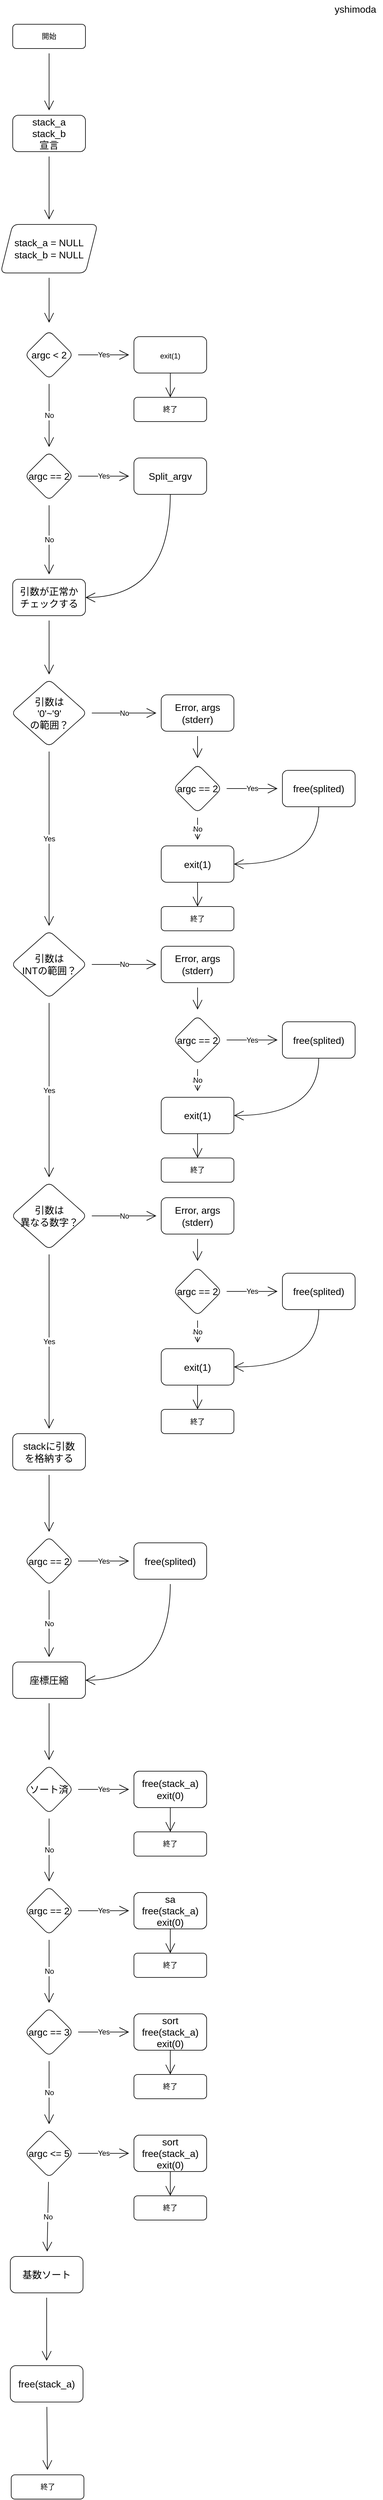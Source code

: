 <mxfile version="20.5.1" type="github">
  <diagram id="C5RBs43oDa-KdzZeNtuy" name="Page-1">
    <mxGraphModel dx="1886" dy="939" grid="1" gridSize="10" guides="1" tooltips="1" connect="1" arrows="1" fold="1" page="1" pageScale="1" pageWidth="827" pageHeight="1169" math="0" shadow="0">
      <root>
        <mxCell id="WIyWlLk6GJQsqaUBKTNV-0" />
        <mxCell id="WIyWlLk6GJQsqaUBKTNV-1" parent="WIyWlLk6GJQsqaUBKTNV-0" />
        <mxCell id="Y_ejUnifsEcxqDauokeJ-6" value="" style="edgeStyle=none;curved=1;rounded=0;orthogonalLoop=1;jettySize=auto;html=1;fontSize=12;endArrow=open;startSize=14;endSize=14;sourcePerimeterSpacing=8;targetPerimeterSpacing=8;" parent="WIyWlLk6GJQsqaUBKTNV-1" source="WIyWlLk6GJQsqaUBKTNV-3" target="Y_ejUnifsEcxqDauokeJ-5" edge="1">
          <mxGeometry relative="1" as="geometry" />
        </mxCell>
        <mxCell id="WIyWlLk6GJQsqaUBKTNV-3" value="開始" style="rounded=1;whiteSpace=wrap;html=1;fontSize=12;glass=0;strokeWidth=1;shadow=0;" parent="WIyWlLk6GJQsqaUBKTNV-1" vertex="1">
          <mxGeometry x="160" y="80" width="120" height="40" as="geometry" />
        </mxCell>
        <mxCell id="Y_ejUnifsEcxqDauokeJ-71" value="" style="edgeStyle=none;curved=1;rounded=0;orthogonalLoop=1;jettySize=auto;html=1;fontSize=12;endArrow=open;startSize=14;endSize=14;sourcePerimeterSpacing=8;targetPerimeterSpacing=8;" parent="WIyWlLk6GJQsqaUBKTNV-1" source="Y_ejUnifsEcxqDauokeJ-5" target="Y_ejUnifsEcxqDauokeJ-70" edge="1">
          <mxGeometry relative="1" as="geometry" />
        </mxCell>
        <mxCell id="Y_ejUnifsEcxqDauokeJ-5" value="stack_a&lt;br&gt;stack_b&lt;br&gt;宣言" style="rounded=1;whiteSpace=wrap;html=1;glass=0;strokeWidth=1;shadow=0;fontSize=16;" parent="WIyWlLk6GJQsqaUBKTNV-1" vertex="1">
          <mxGeometry x="160" y="230" width="120" height="60" as="geometry" />
        </mxCell>
        <mxCell id="Y_ejUnifsEcxqDauokeJ-12" value="Yes" style="edgeStyle=none;curved=1;rounded=0;orthogonalLoop=1;jettySize=auto;html=1;fontSize=12;endArrow=open;startSize=14;endSize=14;sourcePerimeterSpacing=8;targetPerimeterSpacing=8;" parent="WIyWlLk6GJQsqaUBKTNV-1" source="Y_ejUnifsEcxqDauokeJ-9" target="Y_ejUnifsEcxqDauokeJ-11" edge="1">
          <mxGeometry relative="1" as="geometry" />
        </mxCell>
        <mxCell id="Y_ejUnifsEcxqDauokeJ-18" value="No" style="edgeStyle=none;curved=1;rounded=0;orthogonalLoop=1;jettySize=auto;html=1;fontSize=12;endArrow=open;startSize=14;endSize=14;sourcePerimeterSpacing=8;targetPerimeterSpacing=8;" parent="WIyWlLk6GJQsqaUBKTNV-1" source="Y_ejUnifsEcxqDauokeJ-9" target="Y_ejUnifsEcxqDauokeJ-17" edge="1">
          <mxGeometry relative="1" as="geometry" />
        </mxCell>
        <mxCell id="Y_ejUnifsEcxqDauokeJ-9" value="argc &amp;lt; 2" style="rhombus;whiteSpace=wrap;html=1;fontSize=16;rounded=1;glass=0;strokeWidth=1;shadow=0;" parent="WIyWlLk6GJQsqaUBKTNV-1" vertex="1">
          <mxGeometry x="180" y="585" width="80" height="80" as="geometry" />
        </mxCell>
        <mxCell id="Y_ejUnifsEcxqDauokeJ-26" style="edgeStyle=none;curved=1;rounded=0;orthogonalLoop=1;jettySize=auto;html=1;exitX=0.5;exitY=1;exitDx=0;exitDy=0;entryX=0.5;entryY=0;entryDx=0;entryDy=0;fontSize=12;endArrow=open;startSize=14;endSize=14;sourcePerimeterSpacing=8;targetPerimeterSpacing=8;" parent="WIyWlLk6GJQsqaUBKTNV-1" source="Y_ejUnifsEcxqDauokeJ-11" target="Y_ejUnifsEcxqDauokeJ-25" edge="1">
          <mxGeometry relative="1" as="geometry" />
        </mxCell>
        <mxCell id="Y_ejUnifsEcxqDauokeJ-11" value="&lt;span style=&quot;font-size: 12px;&quot;&gt;exit(1)&lt;/span&gt;" style="whiteSpace=wrap;html=1;fontSize=16;rounded=1;glass=0;strokeWidth=1;shadow=0;" parent="WIyWlLk6GJQsqaUBKTNV-1" vertex="1">
          <mxGeometry x="360" y="595" width="120" height="60" as="geometry" />
        </mxCell>
        <mxCell id="Y_ejUnifsEcxqDauokeJ-75" value="Yes&lt;br&gt;" style="edgeStyle=none;curved=1;rounded=0;orthogonalLoop=1;jettySize=auto;html=1;fontSize=12;endArrow=open;startSize=14;endSize=14;sourcePerimeterSpacing=8;targetPerimeterSpacing=8;" parent="WIyWlLk6GJQsqaUBKTNV-1" source="Y_ejUnifsEcxqDauokeJ-17" target="Y_ejUnifsEcxqDauokeJ-74" edge="1">
          <mxGeometry relative="1" as="geometry" />
        </mxCell>
        <mxCell id="Y_ejUnifsEcxqDauokeJ-77" value="No" style="edgeStyle=none;curved=1;rounded=0;orthogonalLoop=1;jettySize=auto;html=1;fontSize=12;endArrow=open;startSize=14;endSize=14;sourcePerimeterSpacing=8;targetPerimeterSpacing=8;" parent="WIyWlLk6GJQsqaUBKTNV-1" source="Y_ejUnifsEcxqDauokeJ-17" target="Y_ejUnifsEcxqDauokeJ-76" edge="1">
          <mxGeometry relative="1" as="geometry" />
        </mxCell>
        <mxCell id="Y_ejUnifsEcxqDauokeJ-17" value="argc == 2" style="rhombus;whiteSpace=wrap;html=1;fontSize=16;rounded=1;glass=0;strokeWidth=1;shadow=0;" parent="WIyWlLk6GJQsqaUBKTNV-1" vertex="1">
          <mxGeometry x="180" y="785" width="80" height="80" as="geometry" />
        </mxCell>
        <mxCell id="Y_ejUnifsEcxqDauokeJ-22" value="" style="edgeStyle=none;curved=1;rounded=0;orthogonalLoop=1;jettySize=auto;html=1;fontSize=12;endArrow=open;startSize=14;endSize=14;sourcePerimeterSpacing=8;targetPerimeterSpacing=8;" parent="WIyWlLk6GJQsqaUBKTNV-1" edge="1">
          <mxGeometry relative="1" as="geometry">
            <mxPoint x="488" y="620" as="sourcePoint" />
          </mxGeometry>
        </mxCell>
        <mxCell id="Y_ejUnifsEcxqDauokeJ-24" value="" style="edgeStyle=none;curved=1;rounded=0;orthogonalLoop=1;jettySize=auto;html=1;fontSize=12;endArrow=open;startSize=14;endSize=14;sourcePerimeterSpacing=8;targetPerimeterSpacing=8;" parent="WIyWlLk6GJQsqaUBKTNV-1" edge="1">
          <mxGeometry relative="1" as="geometry">
            <mxPoint x="728" y="620" as="sourcePoint" />
          </mxGeometry>
        </mxCell>
        <mxCell id="Y_ejUnifsEcxqDauokeJ-25" value="終了" style="rounded=1;whiteSpace=wrap;html=1;fontSize=12;glass=0;strokeWidth=1;shadow=0;" parent="WIyWlLk6GJQsqaUBKTNV-1" vertex="1">
          <mxGeometry x="360" y="695" width="120" height="40" as="geometry" />
        </mxCell>
        <mxCell id="Y_ejUnifsEcxqDauokeJ-73" value="" style="edgeStyle=none;curved=1;rounded=0;orthogonalLoop=1;jettySize=auto;html=1;fontSize=12;endArrow=open;startSize=14;endSize=14;sourcePerimeterSpacing=8;targetPerimeterSpacing=8;" parent="WIyWlLk6GJQsqaUBKTNV-1" source="Y_ejUnifsEcxqDauokeJ-70" edge="1">
          <mxGeometry relative="1" as="geometry">
            <mxPoint x="220" y="572" as="targetPoint" />
          </mxGeometry>
        </mxCell>
        <mxCell id="Y_ejUnifsEcxqDauokeJ-70" value="stack_a = NULL&lt;br&gt;stack_b = NULL" style="shape=parallelogram;perimeter=parallelogramPerimeter;whiteSpace=wrap;html=1;fixedSize=1;fontSize=16;rounded=1;glass=0;strokeWidth=1;shadow=0;" parent="WIyWlLk6GJQsqaUBKTNV-1" vertex="1">
          <mxGeometry x="140" y="410" width="160" height="80" as="geometry" />
        </mxCell>
        <mxCell id="Y_ejUnifsEcxqDauokeJ-78" style="edgeStyle=none;curved=1;rounded=0;orthogonalLoop=1;jettySize=auto;html=1;exitX=0.5;exitY=1;exitDx=0;exitDy=0;entryX=1;entryY=0.5;entryDx=0;entryDy=0;fontSize=12;endArrow=open;startSize=14;endSize=14;sourcePerimeterSpacing=8;targetPerimeterSpacing=8;" parent="WIyWlLk6GJQsqaUBKTNV-1" source="Y_ejUnifsEcxqDauokeJ-74" target="Y_ejUnifsEcxqDauokeJ-76" edge="1">
          <mxGeometry relative="1" as="geometry">
            <Array as="points">
              <mxPoint x="420" y="1025" />
            </Array>
          </mxGeometry>
        </mxCell>
        <mxCell id="Y_ejUnifsEcxqDauokeJ-74" value="Split_argv" style="whiteSpace=wrap;html=1;fontSize=16;rounded=1;glass=0;strokeWidth=1;shadow=0;" parent="WIyWlLk6GJQsqaUBKTNV-1" vertex="1">
          <mxGeometry x="360" y="795" width="120" height="60" as="geometry" />
        </mxCell>
        <mxCell id="Y_ejUnifsEcxqDauokeJ-80" value="" style="edgeStyle=none;curved=1;rounded=0;orthogonalLoop=1;jettySize=auto;html=1;fontSize=12;endArrow=open;startSize=14;endSize=14;sourcePerimeterSpacing=8;targetPerimeterSpacing=8;" parent="WIyWlLk6GJQsqaUBKTNV-1" source="Y_ejUnifsEcxqDauokeJ-76" target="Y_ejUnifsEcxqDauokeJ-79" edge="1">
          <mxGeometry relative="1" as="geometry" />
        </mxCell>
        <mxCell id="Y_ejUnifsEcxqDauokeJ-76" value="引数が正常か&lt;br&gt;チェックする" style="whiteSpace=wrap;html=1;fontSize=16;rounded=1;glass=0;strokeWidth=1;shadow=0;" parent="WIyWlLk6GJQsqaUBKTNV-1" vertex="1">
          <mxGeometry x="160" y="995" width="120" height="60" as="geometry" />
        </mxCell>
        <mxCell id="Y_ejUnifsEcxqDauokeJ-90" value="No&lt;br&gt;" style="edgeStyle=none;curved=1;rounded=0;orthogonalLoop=1;jettySize=auto;html=1;fontSize=12;endArrow=open;startSize=14;endSize=14;sourcePerimeterSpacing=8;targetPerimeterSpacing=8;" parent="WIyWlLk6GJQsqaUBKTNV-1" source="Y_ejUnifsEcxqDauokeJ-79" target="Y_ejUnifsEcxqDauokeJ-89" edge="1">
          <mxGeometry relative="1" as="geometry" />
        </mxCell>
        <mxCell id="Y_ejUnifsEcxqDauokeJ-133" value="Yes" style="edgeStyle=none;curved=1;rounded=0;orthogonalLoop=1;jettySize=auto;html=1;fontSize=12;endArrow=open;startSize=14;endSize=14;sourcePerimeterSpacing=8;targetPerimeterSpacing=8;" parent="WIyWlLk6GJQsqaUBKTNV-1" source="Y_ejUnifsEcxqDauokeJ-79" edge="1">
          <mxGeometry relative="1" as="geometry">
            <mxPoint x="220" y="1566.5" as="targetPoint" />
          </mxGeometry>
        </mxCell>
        <mxCell id="Y_ejUnifsEcxqDauokeJ-79" value="引数は&lt;br&gt;&#39;0&#39;~&#39;9&#39;&lt;br&gt;の範囲？" style="rhombus;whiteSpace=wrap;html=1;fontSize=16;rounded=1;glass=0;strokeWidth=1;shadow=0;" parent="WIyWlLk6GJQsqaUBKTNV-1" vertex="1">
          <mxGeometry x="157.5" y="1160" width="125" height="111" as="geometry" />
        </mxCell>
        <mxCell id="Y_ejUnifsEcxqDauokeJ-119" value="" style="edgeStyle=none;curved=1;rounded=0;orthogonalLoop=1;jettySize=auto;html=1;fontSize=12;endArrow=open;startSize=14;endSize=14;sourcePerimeterSpacing=8;targetPerimeterSpacing=8;" parent="WIyWlLk6GJQsqaUBKTNV-1" source="Y_ejUnifsEcxqDauokeJ-89" edge="1">
          <mxGeometry relative="1" as="geometry">
            <mxPoint x="465" y="1290" as="targetPoint" />
          </mxGeometry>
        </mxCell>
        <mxCell id="Y_ejUnifsEcxqDauokeJ-89" value="Error, args&lt;br&gt;(stderr)" style="whiteSpace=wrap;html=1;fontSize=16;rounded=1;glass=0;strokeWidth=1;shadow=0;" parent="WIyWlLk6GJQsqaUBKTNV-1" vertex="1">
          <mxGeometry x="405" y="1185.5" width="120" height="60" as="geometry" />
        </mxCell>
        <mxCell id="Y_ejUnifsEcxqDauokeJ-121" value="Yes" style="edgeStyle=none;curved=1;rounded=0;orthogonalLoop=1;jettySize=auto;html=1;fontSize=12;endArrow=open;startSize=14;endSize=14;sourcePerimeterSpacing=8;targetPerimeterSpacing=8;" parent="WIyWlLk6GJQsqaUBKTNV-1" source="Y_ejUnifsEcxqDauokeJ-118" target="Y_ejUnifsEcxqDauokeJ-120" edge="1">
          <mxGeometry relative="1" as="geometry" />
        </mxCell>
        <mxCell id="Y_ejUnifsEcxqDauokeJ-123" value="No" style="edgeStyle=none;curved=1;rounded=0;orthogonalLoop=1;jettySize=auto;html=1;fontSize=12;endArrow=open;startSize=14;endSize=14;sourcePerimeterSpacing=8;targetPerimeterSpacing=8;" parent="WIyWlLk6GJQsqaUBKTNV-1" source="Y_ejUnifsEcxqDauokeJ-118" edge="1">
          <mxGeometry relative="1" as="geometry">
            <mxPoint x="465" y="1424.5" as="targetPoint" />
          </mxGeometry>
        </mxCell>
        <mxCell id="Y_ejUnifsEcxqDauokeJ-118" value="argc == 2" style="rhombus;whiteSpace=wrap;html=1;fontSize=16;rounded=1;glass=0;strokeWidth=1;shadow=0;" parent="WIyWlLk6GJQsqaUBKTNV-1" vertex="1">
          <mxGeometry x="425" y="1300" width="80" height="80" as="geometry" />
        </mxCell>
        <mxCell id="Y_ejUnifsEcxqDauokeJ-129" style="edgeStyle=none;curved=1;rounded=0;orthogonalLoop=1;jettySize=auto;html=1;exitX=0.5;exitY=1;exitDx=0;exitDy=0;entryX=1;entryY=0.5;entryDx=0;entryDy=0;fontSize=12;endArrow=open;startSize=14;endSize=14;sourcePerimeterSpacing=8;targetPerimeterSpacing=8;" parent="WIyWlLk6GJQsqaUBKTNV-1" source="Y_ejUnifsEcxqDauokeJ-120" target="Y_ejUnifsEcxqDauokeJ-122" edge="1">
          <mxGeometry relative="1" as="geometry">
            <Array as="points">
              <mxPoint x="665" y="1465" />
            </Array>
          </mxGeometry>
        </mxCell>
        <mxCell id="Y_ejUnifsEcxqDauokeJ-120" value="free(splited)" style="whiteSpace=wrap;html=1;fontSize=16;rounded=1;glass=0;strokeWidth=1;shadow=0;" parent="WIyWlLk6GJQsqaUBKTNV-1" vertex="1">
          <mxGeometry x="605" y="1310" width="120" height="60" as="geometry" />
        </mxCell>
        <mxCell id="Y_ejUnifsEcxqDauokeJ-122" value="exit(1)" style="whiteSpace=wrap;html=1;fontSize=16;rounded=1;glass=0;strokeWidth=1;shadow=0;" parent="WIyWlLk6GJQsqaUBKTNV-1" vertex="1">
          <mxGeometry x="405" y="1434.5" width="120" height="60" as="geometry" />
        </mxCell>
        <mxCell id="Y_ejUnifsEcxqDauokeJ-130" style="edgeStyle=none;curved=1;rounded=0;orthogonalLoop=1;jettySize=auto;html=1;exitX=0.5;exitY=1;exitDx=0;exitDy=0;entryX=0.5;entryY=0;entryDx=0;entryDy=0;fontSize=12;endArrow=open;startSize=14;endSize=14;sourcePerimeterSpacing=8;targetPerimeterSpacing=8;" parent="WIyWlLk6GJQsqaUBKTNV-1" target="Y_ejUnifsEcxqDauokeJ-131" edge="1">
          <mxGeometry relative="1" as="geometry">
            <mxPoint x="465" y="1494.5" as="sourcePoint" />
          </mxGeometry>
        </mxCell>
        <mxCell id="Y_ejUnifsEcxqDauokeJ-131" value="終了" style="rounded=1;whiteSpace=wrap;html=1;fontSize=12;glass=0;strokeWidth=1;shadow=0;" parent="WIyWlLk6GJQsqaUBKTNV-1" vertex="1">
          <mxGeometry x="405" y="1534.5" width="120" height="40" as="geometry" />
        </mxCell>
        <mxCell id="Y_ejUnifsEcxqDauokeJ-147" value="No&lt;br&gt;" style="edgeStyle=none;curved=1;rounded=0;orthogonalLoop=1;jettySize=auto;html=1;fontSize=12;endArrow=open;startSize=14;endSize=14;sourcePerimeterSpacing=8;targetPerimeterSpacing=8;" parent="WIyWlLk6GJQsqaUBKTNV-1" source="Y_ejUnifsEcxqDauokeJ-149" target="Y_ejUnifsEcxqDauokeJ-151" edge="1">
          <mxGeometry relative="1" as="geometry" />
        </mxCell>
        <mxCell id="Y_ejUnifsEcxqDauokeJ-148" value="Yes" style="edgeStyle=none;curved=1;rounded=0;orthogonalLoop=1;jettySize=auto;html=1;fontSize=12;endArrow=open;startSize=14;endSize=14;sourcePerimeterSpacing=8;targetPerimeterSpacing=8;" parent="WIyWlLk6GJQsqaUBKTNV-1" source="Y_ejUnifsEcxqDauokeJ-149" edge="1">
          <mxGeometry relative="1" as="geometry">
            <mxPoint x="220" y="1981" as="targetPoint" />
          </mxGeometry>
        </mxCell>
        <mxCell id="Y_ejUnifsEcxqDauokeJ-149" value="引数は&lt;br&gt;INTの範囲？" style="rhombus;whiteSpace=wrap;html=1;fontSize=16;rounded=1;glass=0;strokeWidth=1;shadow=0;" parent="WIyWlLk6GJQsqaUBKTNV-1" vertex="1">
          <mxGeometry x="157.5" y="1574.5" width="125" height="111" as="geometry" />
        </mxCell>
        <mxCell id="Y_ejUnifsEcxqDauokeJ-150" value="" style="edgeStyle=none;curved=1;rounded=0;orthogonalLoop=1;jettySize=auto;html=1;fontSize=12;endArrow=open;startSize=14;endSize=14;sourcePerimeterSpacing=8;targetPerimeterSpacing=8;" parent="WIyWlLk6GJQsqaUBKTNV-1" source="Y_ejUnifsEcxqDauokeJ-151" edge="1">
          <mxGeometry relative="1" as="geometry">
            <mxPoint x="465" y="1704.5" as="targetPoint" />
          </mxGeometry>
        </mxCell>
        <mxCell id="Y_ejUnifsEcxqDauokeJ-151" value="Error, args&lt;br&gt;(stderr)" style="whiteSpace=wrap;html=1;fontSize=16;rounded=1;glass=0;strokeWidth=1;shadow=0;" parent="WIyWlLk6GJQsqaUBKTNV-1" vertex="1">
          <mxGeometry x="405" y="1600" width="120" height="60" as="geometry" />
        </mxCell>
        <mxCell id="Y_ejUnifsEcxqDauokeJ-152" value="Yes" style="edgeStyle=none;curved=1;rounded=0;orthogonalLoop=1;jettySize=auto;html=1;fontSize=12;endArrow=open;startSize=14;endSize=14;sourcePerimeterSpacing=8;targetPerimeterSpacing=8;" parent="WIyWlLk6GJQsqaUBKTNV-1" source="Y_ejUnifsEcxqDauokeJ-154" target="Y_ejUnifsEcxqDauokeJ-156" edge="1">
          <mxGeometry relative="1" as="geometry" />
        </mxCell>
        <mxCell id="Y_ejUnifsEcxqDauokeJ-153" value="No" style="edgeStyle=none;curved=1;rounded=0;orthogonalLoop=1;jettySize=auto;html=1;fontSize=12;endArrow=open;startSize=14;endSize=14;sourcePerimeterSpacing=8;targetPerimeterSpacing=8;" parent="WIyWlLk6GJQsqaUBKTNV-1" source="Y_ejUnifsEcxqDauokeJ-154" edge="1">
          <mxGeometry relative="1" as="geometry">
            <mxPoint x="465" y="1839" as="targetPoint" />
          </mxGeometry>
        </mxCell>
        <mxCell id="Y_ejUnifsEcxqDauokeJ-154" value="argc == 2" style="rhombus;whiteSpace=wrap;html=1;fontSize=16;rounded=1;glass=0;strokeWidth=1;shadow=0;" parent="WIyWlLk6GJQsqaUBKTNV-1" vertex="1">
          <mxGeometry x="425" y="1714.5" width="80" height="80" as="geometry" />
        </mxCell>
        <mxCell id="Y_ejUnifsEcxqDauokeJ-155" style="edgeStyle=none;curved=1;rounded=0;orthogonalLoop=1;jettySize=auto;html=1;exitX=0.5;exitY=1;exitDx=0;exitDy=0;entryX=1;entryY=0.5;entryDx=0;entryDy=0;fontSize=12;endArrow=open;startSize=14;endSize=14;sourcePerimeterSpacing=8;targetPerimeterSpacing=8;" parent="WIyWlLk6GJQsqaUBKTNV-1" source="Y_ejUnifsEcxqDauokeJ-156" target="Y_ejUnifsEcxqDauokeJ-157" edge="1">
          <mxGeometry relative="1" as="geometry">
            <Array as="points">
              <mxPoint x="665" y="1879.5" />
            </Array>
          </mxGeometry>
        </mxCell>
        <mxCell id="Y_ejUnifsEcxqDauokeJ-156" value="free(splited)" style="whiteSpace=wrap;html=1;fontSize=16;rounded=1;glass=0;strokeWidth=1;shadow=0;" parent="WIyWlLk6GJQsqaUBKTNV-1" vertex="1">
          <mxGeometry x="605" y="1724.5" width="120" height="60" as="geometry" />
        </mxCell>
        <mxCell id="Y_ejUnifsEcxqDauokeJ-157" value="exit(1)" style="whiteSpace=wrap;html=1;fontSize=16;rounded=1;glass=0;strokeWidth=1;shadow=0;" parent="WIyWlLk6GJQsqaUBKTNV-1" vertex="1">
          <mxGeometry x="405" y="1849" width="120" height="60" as="geometry" />
        </mxCell>
        <mxCell id="Y_ejUnifsEcxqDauokeJ-158" style="edgeStyle=none;curved=1;rounded=0;orthogonalLoop=1;jettySize=auto;html=1;exitX=0.5;exitY=1;exitDx=0;exitDy=0;entryX=0.5;entryY=0;entryDx=0;entryDy=0;fontSize=12;endArrow=open;startSize=14;endSize=14;sourcePerimeterSpacing=8;targetPerimeterSpacing=8;" parent="WIyWlLk6GJQsqaUBKTNV-1" target="Y_ejUnifsEcxqDauokeJ-159" edge="1">
          <mxGeometry relative="1" as="geometry">
            <mxPoint x="465" y="1909" as="sourcePoint" />
          </mxGeometry>
        </mxCell>
        <mxCell id="Y_ejUnifsEcxqDauokeJ-159" value="終了" style="rounded=1;whiteSpace=wrap;html=1;fontSize=12;glass=0;strokeWidth=1;shadow=0;" parent="WIyWlLk6GJQsqaUBKTNV-1" vertex="1">
          <mxGeometry x="405" y="1949" width="120" height="40" as="geometry" />
        </mxCell>
        <mxCell id="Y_ejUnifsEcxqDauokeJ-160" value="No&lt;br&gt;" style="edgeStyle=none;curved=1;rounded=0;orthogonalLoop=1;jettySize=auto;html=1;fontSize=12;endArrow=open;startSize=14;endSize=14;sourcePerimeterSpacing=8;targetPerimeterSpacing=8;" parent="WIyWlLk6GJQsqaUBKTNV-1" source="Y_ejUnifsEcxqDauokeJ-162" target="Y_ejUnifsEcxqDauokeJ-164" edge="1">
          <mxGeometry relative="1" as="geometry" />
        </mxCell>
        <mxCell id="Y_ejUnifsEcxqDauokeJ-161" value="Yes" style="edgeStyle=none;curved=1;rounded=0;orthogonalLoop=1;jettySize=auto;html=1;fontSize=12;endArrow=open;startSize=14;endSize=14;sourcePerimeterSpacing=8;targetPerimeterSpacing=8;" parent="WIyWlLk6GJQsqaUBKTNV-1" source="Y_ejUnifsEcxqDauokeJ-162" edge="1">
          <mxGeometry relative="1" as="geometry">
            <mxPoint x="220" y="2395.5" as="targetPoint" />
          </mxGeometry>
        </mxCell>
        <mxCell id="Y_ejUnifsEcxqDauokeJ-162" value="引数は&lt;br&gt;異なる数字？" style="rhombus;whiteSpace=wrap;html=1;fontSize=16;rounded=1;glass=0;strokeWidth=1;shadow=0;" parent="WIyWlLk6GJQsqaUBKTNV-1" vertex="1">
          <mxGeometry x="157.5" y="1989" width="125" height="111" as="geometry" />
        </mxCell>
        <mxCell id="Y_ejUnifsEcxqDauokeJ-163" value="" style="edgeStyle=none;curved=1;rounded=0;orthogonalLoop=1;jettySize=auto;html=1;fontSize=12;endArrow=open;startSize=14;endSize=14;sourcePerimeterSpacing=8;targetPerimeterSpacing=8;" parent="WIyWlLk6GJQsqaUBKTNV-1" source="Y_ejUnifsEcxqDauokeJ-164" edge="1">
          <mxGeometry relative="1" as="geometry">
            <mxPoint x="465" y="2119" as="targetPoint" />
          </mxGeometry>
        </mxCell>
        <mxCell id="Y_ejUnifsEcxqDauokeJ-164" value="Error, args&lt;br&gt;(stderr)" style="whiteSpace=wrap;html=1;fontSize=16;rounded=1;glass=0;strokeWidth=1;shadow=0;" parent="WIyWlLk6GJQsqaUBKTNV-1" vertex="1">
          <mxGeometry x="405" y="2014.5" width="120" height="60" as="geometry" />
        </mxCell>
        <mxCell id="Y_ejUnifsEcxqDauokeJ-165" value="Yes" style="edgeStyle=none;curved=1;rounded=0;orthogonalLoop=1;jettySize=auto;html=1;fontSize=12;endArrow=open;startSize=14;endSize=14;sourcePerimeterSpacing=8;targetPerimeterSpacing=8;" parent="WIyWlLk6GJQsqaUBKTNV-1" source="Y_ejUnifsEcxqDauokeJ-167" target="Y_ejUnifsEcxqDauokeJ-169" edge="1">
          <mxGeometry relative="1" as="geometry" />
        </mxCell>
        <mxCell id="Y_ejUnifsEcxqDauokeJ-166" value="No" style="edgeStyle=none;curved=1;rounded=0;orthogonalLoop=1;jettySize=auto;html=1;fontSize=12;endArrow=open;startSize=14;endSize=14;sourcePerimeterSpacing=8;targetPerimeterSpacing=8;" parent="WIyWlLk6GJQsqaUBKTNV-1" source="Y_ejUnifsEcxqDauokeJ-167" edge="1">
          <mxGeometry relative="1" as="geometry">
            <mxPoint x="465" y="2253.5" as="targetPoint" />
          </mxGeometry>
        </mxCell>
        <mxCell id="Y_ejUnifsEcxqDauokeJ-167" value="argc == 2" style="rhombus;whiteSpace=wrap;html=1;fontSize=16;rounded=1;glass=0;strokeWidth=1;shadow=0;" parent="WIyWlLk6GJQsqaUBKTNV-1" vertex="1">
          <mxGeometry x="425" y="2129" width="80" height="80" as="geometry" />
        </mxCell>
        <mxCell id="Y_ejUnifsEcxqDauokeJ-168" style="edgeStyle=none;curved=1;rounded=0;orthogonalLoop=1;jettySize=auto;html=1;exitX=0.5;exitY=1;exitDx=0;exitDy=0;entryX=1;entryY=0.5;entryDx=0;entryDy=0;fontSize=12;endArrow=open;startSize=14;endSize=14;sourcePerimeterSpacing=8;targetPerimeterSpacing=8;" parent="WIyWlLk6GJQsqaUBKTNV-1" source="Y_ejUnifsEcxqDauokeJ-169" target="Y_ejUnifsEcxqDauokeJ-170" edge="1">
          <mxGeometry relative="1" as="geometry">
            <Array as="points">
              <mxPoint x="665" y="2294" />
            </Array>
          </mxGeometry>
        </mxCell>
        <mxCell id="Y_ejUnifsEcxqDauokeJ-169" value="free(splited)" style="whiteSpace=wrap;html=1;fontSize=16;rounded=1;glass=0;strokeWidth=1;shadow=0;" parent="WIyWlLk6GJQsqaUBKTNV-1" vertex="1">
          <mxGeometry x="605" y="2139" width="120" height="60" as="geometry" />
        </mxCell>
        <mxCell id="Y_ejUnifsEcxqDauokeJ-170" value="exit(1)" style="whiteSpace=wrap;html=1;fontSize=16;rounded=1;glass=0;strokeWidth=1;shadow=0;" parent="WIyWlLk6GJQsqaUBKTNV-1" vertex="1">
          <mxGeometry x="405" y="2263.5" width="120" height="60" as="geometry" />
        </mxCell>
        <mxCell id="Y_ejUnifsEcxqDauokeJ-171" style="edgeStyle=none;curved=1;rounded=0;orthogonalLoop=1;jettySize=auto;html=1;exitX=0.5;exitY=1;exitDx=0;exitDy=0;entryX=0.5;entryY=0;entryDx=0;entryDy=0;fontSize=12;endArrow=open;startSize=14;endSize=14;sourcePerimeterSpacing=8;targetPerimeterSpacing=8;" parent="WIyWlLk6GJQsqaUBKTNV-1" target="Y_ejUnifsEcxqDauokeJ-172" edge="1">
          <mxGeometry relative="1" as="geometry">
            <mxPoint x="465" y="2323.5" as="sourcePoint" />
          </mxGeometry>
        </mxCell>
        <mxCell id="Y_ejUnifsEcxqDauokeJ-172" value="終了" style="rounded=1;whiteSpace=wrap;html=1;fontSize=12;glass=0;strokeWidth=1;shadow=0;" parent="WIyWlLk6GJQsqaUBKTNV-1" vertex="1">
          <mxGeometry x="405" y="2363.5" width="120" height="40" as="geometry" />
        </mxCell>
        <mxCell id="Y_ejUnifsEcxqDauokeJ-189" value="" style="edgeStyle=none;curved=1;rounded=0;orthogonalLoop=1;jettySize=auto;html=1;fontSize=12;endArrow=open;startSize=14;endSize=14;sourcePerimeterSpacing=8;targetPerimeterSpacing=8;" parent="WIyWlLk6GJQsqaUBKTNV-1" source="Y_ejUnifsEcxqDauokeJ-174" target="Y_ejUnifsEcxqDauokeJ-188" edge="1">
          <mxGeometry relative="1" as="geometry" />
        </mxCell>
        <mxCell id="Y_ejUnifsEcxqDauokeJ-174" value="stackに引数&lt;br&gt;を格納する" style="whiteSpace=wrap;html=1;fontSize=16;rounded=1;glass=0;strokeWidth=1;shadow=0;" parent="WIyWlLk6GJQsqaUBKTNV-1" vertex="1">
          <mxGeometry x="160" y="2403.5" width="120" height="60" as="geometry" />
        </mxCell>
        <mxCell id="Y_ejUnifsEcxqDauokeJ-175" value="" style="edgeStyle=none;curved=1;rounded=0;orthogonalLoop=1;jettySize=auto;html=1;fontSize=12;endArrow=open;startSize=14;endSize=14;sourcePerimeterSpacing=8;targetPerimeterSpacing=8;" parent="WIyWlLk6GJQsqaUBKTNV-1" source="Y_ejUnifsEcxqDauokeJ-176" target="Y_ejUnifsEcxqDauokeJ-178" edge="1">
          <mxGeometry relative="1" as="geometry" />
        </mxCell>
        <mxCell id="Y_ejUnifsEcxqDauokeJ-176" value="座標圧縮" style="whiteSpace=wrap;html=1;fontSize=16;rounded=1;glass=0;strokeWidth=1;shadow=0;" parent="WIyWlLk6GJQsqaUBKTNV-1" vertex="1">
          <mxGeometry x="160" y="2780" width="120" height="60" as="geometry" />
        </mxCell>
        <mxCell id="Y_ejUnifsEcxqDauokeJ-177" value="Yes&lt;br&gt;" style="edgeStyle=none;curved=1;rounded=0;orthogonalLoop=1;jettySize=auto;html=1;fontSize=12;endArrow=open;startSize=14;endSize=14;sourcePerimeterSpacing=8;targetPerimeterSpacing=8;" parent="WIyWlLk6GJQsqaUBKTNV-1" source="Y_ejUnifsEcxqDauokeJ-178" target="Y_ejUnifsEcxqDauokeJ-179" edge="1">
          <mxGeometry relative="1" as="geometry" />
        </mxCell>
        <mxCell id="Y_ejUnifsEcxqDauokeJ-202" value="No" style="edgeStyle=none;curved=1;rounded=0;orthogonalLoop=1;jettySize=auto;html=1;fontSize=12;endArrow=open;startSize=14;endSize=14;sourcePerimeterSpacing=8;targetPerimeterSpacing=8;" parent="WIyWlLk6GJQsqaUBKTNV-1" source="Y_ejUnifsEcxqDauokeJ-178" target="Y_ejUnifsEcxqDauokeJ-201" edge="1">
          <mxGeometry relative="1" as="geometry" />
        </mxCell>
        <mxCell id="Y_ejUnifsEcxqDauokeJ-178" value="ソート済" style="rhombus;whiteSpace=wrap;html=1;fontSize=16;rounded=1;glass=0;strokeWidth=1;shadow=0;" parent="WIyWlLk6GJQsqaUBKTNV-1" vertex="1">
          <mxGeometry x="180" y="2950" width="80" height="80" as="geometry" />
        </mxCell>
        <mxCell id="Y_ejUnifsEcxqDauokeJ-179" value="" style="whiteSpace=wrap;html=1;fontSize=16;rounded=1;glass=0;strokeWidth=1;shadow=0;" parent="WIyWlLk6GJQsqaUBKTNV-1" vertex="1">
          <mxGeometry x="360" y="2960" width="120" height="60" as="geometry" />
        </mxCell>
        <mxCell id="Y_ejUnifsEcxqDauokeJ-191" value="Yes" style="edgeStyle=none;curved=1;rounded=0;orthogonalLoop=1;jettySize=auto;html=1;fontSize=12;endArrow=open;startSize=14;endSize=14;sourcePerimeterSpacing=8;targetPerimeterSpacing=8;" parent="WIyWlLk6GJQsqaUBKTNV-1" source="Y_ejUnifsEcxqDauokeJ-188" target="Y_ejUnifsEcxqDauokeJ-190" edge="1">
          <mxGeometry relative="1" as="geometry" />
        </mxCell>
        <mxCell id="Y_ejUnifsEcxqDauokeJ-194" value="No" style="edgeStyle=none;curved=1;rounded=0;orthogonalLoop=1;jettySize=auto;html=1;fontSize=12;endArrow=open;startSize=14;endSize=14;sourcePerimeterSpacing=8;targetPerimeterSpacing=8;" parent="WIyWlLk6GJQsqaUBKTNV-1" source="Y_ejUnifsEcxqDauokeJ-188" target="Y_ejUnifsEcxqDauokeJ-176" edge="1">
          <mxGeometry relative="1" as="geometry" />
        </mxCell>
        <mxCell id="Y_ejUnifsEcxqDauokeJ-188" value="argc == 2" style="rhombus;whiteSpace=wrap;html=1;fontSize=16;rounded=1;glass=0;strokeWidth=1;shadow=0;" parent="WIyWlLk6GJQsqaUBKTNV-1" vertex="1">
          <mxGeometry x="180" y="2573.5" width="80" height="80" as="geometry" />
        </mxCell>
        <mxCell id="Y_ejUnifsEcxqDauokeJ-195" style="edgeStyle=none;curved=1;rounded=0;orthogonalLoop=1;jettySize=auto;html=1;entryX=1;entryY=0.5;entryDx=0;entryDy=0;fontSize=12;endArrow=open;startSize=14;endSize=14;sourcePerimeterSpacing=8;targetPerimeterSpacing=8;" parent="WIyWlLk6GJQsqaUBKTNV-1" source="Y_ejUnifsEcxqDauokeJ-190" target="Y_ejUnifsEcxqDauokeJ-176" edge="1">
          <mxGeometry relative="1" as="geometry">
            <Array as="points">
              <mxPoint x="420" y="2810" />
            </Array>
          </mxGeometry>
        </mxCell>
        <mxCell id="Y_ejUnifsEcxqDauokeJ-190" value="free(splited)" style="whiteSpace=wrap;html=1;fontSize=16;rounded=1;glass=0;strokeWidth=1;shadow=0;" parent="WIyWlLk6GJQsqaUBKTNV-1" vertex="1">
          <mxGeometry x="360" y="2583.5" width="120" height="60" as="geometry" />
        </mxCell>
        <mxCell id="Y_ejUnifsEcxqDauokeJ-196" value="free(stack_a)&lt;br&gt;exit(0)" style="whiteSpace=wrap;html=1;fontSize=16;rounded=1;glass=0;strokeWidth=1;shadow=0;" parent="WIyWlLk6GJQsqaUBKTNV-1" vertex="1">
          <mxGeometry x="360" y="2960" width="120" height="60" as="geometry" />
        </mxCell>
        <mxCell id="Y_ejUnifsEcxqDauokeJ-197" style="edgeStyle=none;curved=1;rounded=0;orthogonalLoop=1;jettySize=auto;html=1;exitX=0.5;exitY=1;exitDx=0;exitDy=0;entryX=0.5;entryY=0;entryDx=0;entryDy=0;fontSize=12;endArrow=open;startSize=14;endSize=14;sourcePerimeterSpacing=8;targetPerimeterSpacing=8;" parent="WIyWlLk6GJQsqaUBKTNV-1" target="Y_ejUnifsEcxqDauokeJ-198" edge="1">
          <mxGeometry relative="1" as="geometry">
            <mxPoint x="420" y="3020" as="sourcePoint" />
          </mxGeometry>
        </mxCell>
        <mxCell id="Y_ejUnifsEcxqDauokeJ-198" value="終了" style="rounded=1;whiteSpace=wrap;html=1;fontSize=12;glass=0;strokeWidth=1;shadow=0;" parent="WIyWlLk6GJQsqaUBKTNV-1" vertex="1">
          <mxGeometry x="360" y="3060" width="120" height="40" as="geometry" />
        </mxCell>
        <mxCell id="Y_ejUnifsEcxqDauokeJ-209" value="No" style="edgeStyle=none;curved=1;rounded=0;orthogonalLoop=1;jettySize=auto;html=1;fontSize=12;endArrow=open;startSize=14;endSize=14;sourcePerimeterSpacing=8;targetPerimeterSpacing=8;" parent="WIyWlLk6GJQsqaUBKTNV-1" source="Y_ejUnifsEcxqDauokeJ-201" target="Y_ejUnifsEcxqDauokeJ-208" edge="1">
          <mxGeometry relative="1" as="geometry" />
        </mxCell>
        <mxCell id="Y_ejUnifsEcxqDauokeJ-201" value="argc == 2" style="rhombus;whiteSpace=wrap;html=1;fontSize=16;rounded=1;glass=0;strokeWidth=1;shadow=0;" parent="WIyWlLk6GJQsqaUBKTNV-1" vertex="1">
          <mxGeometry x="180" y="3150" width="80" height="80" as="geometry" />
        </mxCell>
        <mxCell id="Y_ejUnifsEcxqDauokeJ-203" value="Yes&lt;br&gt;" style="edgeStyle=none;curved=1;rounded=0;orthogonalLoop=1;jettySize=auto;html=1;fontSize=12;endArrow=open;startSize=14;endSize=14;sourcePerimeterSpacing=8;targetPerimeterSpacing=8;" parent="WIyWlLk6GJQsqaUBKTNV-1" target="Y_ejUnifsEcxqDauokeJ-204" edge="1">
          <mxGeometry relative="1" as="geometry">
            <mxPoint x="268" y="3190" as="sourcePoint" />
          </mxGeometry>
        </mxCell>
        <mxCell id="Y_ejUnifsEcxqDauokeJ-204" value="" style="whiteSpace=wrap;html=1;fontSize=16;rounded=1;glass=0;strokeWidth=1;shadow=0;" parent="WIyWlLk6GJQsqaUBKTNV-1" vertex="1">
          <mxGeometry x="360" y="3160" width="120" height="60" as="geometry" />
        </mxCell>
        <mxCell id="Y_ejUnifsEcxqDauokeJ-205" value="sa&lt;br&gt;free(stack_a)&lt;br&gt;exit(0)" style="whiteSpace=wrap;html=1;fontSize=16;rounded=1;glass=0;strokeWidth=1;shadow=0;" parent="WIyWlLk6GJQsqaUBKTNV-1" vertex="1">
          <mxGeometry x="360" y="3160" width="120" height="60" as="geometry" />
        </mxCell>
        <mxCell id="Y_ejUnifsEcxqDauokeJ-206" style="edgeStyle=none;curved=1;rounded=0;orthogonalLoop=1;jettySize=auto;html=1;exitX=0.5;exitY=1;exitDx=0;exitDy=0;entryX=0.5;entryY=0;entryDx=0;entryDy=0;fontSize=12;endArrow=open;startSize=14;endSize=14;sourcePerimeterSpacing=8;targetPerimeterSpacing=8;" parent="WIyWlLk6GJQsqaUBKTNV-1" target="Y_ejUnifsEcxqDauokeJ-207" edge="1">
          <mxGeometry relative="1" as="geometry">
            <mxPoint x="420" y="3220" as="sourcePoint" />
          </mxGeometry>
        </mxCell>
        <mxCell id="Y_ejUnifsEcxqDauokeJ-207" value="終了" style="rounded=1;whiteSpace=wrap;html=1;fontSize=12;glass=0;strokeWidth=1;shadow=0;" parent="WIyWlLk6GJQsqaUBKTNV-1" vertex="1">
          <mxGeometry x="360" y="3260" width="120" height="40" as="geometry" />
        </mxCell>
        <mxCell id="Y_ejUnifsEcxqDauokeJ-218" value="No" style="edgeStyle=none;curved=1;rounded=0;orthogonalLoop=1;jettySize=auto;html=1;fontSize=12;endArrow=open;startSize=14;endSize=14;sourcePerimeterSpacing=8;targetPerimeterSpacing=8;" parent="WIyWlLk6GJQsqaUBKTNV-1" source="Y_ejUnifsEcxqDauokeJ-208" target="Y_ejUnifsEcxqDauokeJ-217" edge="1">
          <mxGeometry relative="1" as="geometry" />
        </mxCell>
        <mxCell id="Y_ejUnifsEcxqDauokeJ-208" value="argc == 3" style="rhombus;whiteSpace=wrap;html=1;fontSize=16;rounded=1;glass=0;strokeWidth=1;shadow=0;" parent="WIyWlLk6GJQsqaUBKTNV-1" vertex="1">
          <mxGeometry x="180" y="3350" width="80" height="80" as="geometry" />
        </mxCell>
        <mxCell id="Y_ejUnifsEcxqDauokeJ-212" value="Yes&lt;br&gt;" style="edgeStyle=none;curved=1;rounded=0;orthogonalLoop=1;jettySize=auto;html=1;fontSize=12;endArrow=open;startSize=14;endSize=14;sourcePerimeterSpacing=8;targetPerimeterSpacing=8;" parent="WIyWlLk6GJQsqaUBKTNV-1" target="Y_ejUnifsEcxqDauokeJ-213" edge="1">
          <mxGeometry relative="1" as="geometry">
            <mxPoint x="268" y="3390" as="sourcePoint" />
          </mxGeometry>
        </mxCell>
        <mxCell id="Y_ejUnifsEcxqDauokeJ-213" value="" style="whiteSpace=wrap;html=1;fontSize=16;rounded=1;glass=0;strokeWidth=1;shadow=0;" parent="WIyWlLk6GJQsqaUBKTNV-1" vertex="1">
          <mxGeometry x="360" y="3360" width="120" height="60" as="geometry" />
        </mxCell>
        <mxCell id="Y_ejUnifsEcxqDauokeJ-214" value="sort&lt;br&gt;free(stack_a)&lt;br&gt;exit(0)" style="whiteSpace=wrap;html=1;fontSize=16;rounded=1;glass=0;strokeWidth=1;shadow=0;" parent="WIyWlLk6GJQsqaUBKTNV-1" vertex="1">
          <mxGeometry x="360" y="3360" width="120" height="60" as="geometry" />
        </mxCell>
        <mxCell id="Y_ejUnifsEcxqDauokeJ-215" style="edgeStyle=none;curved=1;rounded=0;orthogonalLoop=1;jettySize=auto;html=1;exitX=0.5;exitY=1;exitDx=0;exitDy=0;entryX=0.5;entryY=0;entryDx=0;entryDy=0;fontSize=12;endArrow=open;startSize=14;endSize=14;sourcePerimeterSpacing=8;targetPerimeterSpacing=8;" parent="WIyWlLk6GJQsqaUBKTNV-1" target="Y_ejUnifsEcxqDauokeJ-216" edge="1">
          <mxGeometry relative="1" as="geometry">
            <mxPoint x="420" y="3420" as="sourcePoint" />
          </mxGeometry>
        </mxCell>
        <mxCell id="Y_ejUnifsEcxqDauokeJ-216" value="終了" style="rounded=1;whiteSpace=wrap;html=1;fontSize=12;glass=0;strokeWidth=1;shadow=0;" parent="WIyWlLk6GJQsqaUBKTNV-1" vertex="1">
          <mxGeometry x="360" y="3460" width="120" height="40" as="geometry" />
        </mxCell>
        <mxCell id="Y_ejUnifsEcxqDauokeJ-225" value="No" style="edgeStyle=none;curved=1;rounded=0;orthogonalLoop=1;jettySize=auto;html=1;fontSize=12;endArrow=open;startSize=14;endSize=14;sourcePerimeterSpacing=8;targetPerimeterSpacing=8;" parent="WIyWlLk6GJQsqaUBKTNV-1" source="Y_ejUnifsEcxqDauokeJ-217" target="Y_ejUnifsEcxqDauokeJ-224" edge="1">
          <mxGeometry relative="1" as="geometry" />
        </mxCell>
        <mxCell id="Y_ejUnifsEcxqDauokeJ-217" value="argc &amp;lt;= 5" style="rhombus;whiteSpace=wrap;html=1;fontSize=16;rounded=1;glass=0;strokeWidth=1;shadow=0;" parent="WIyWlLk6GJQsqaUBKTNV-1" vertex="1">
          <mxGeometry x="180" y="3550" width="80" height="80" as="geometry" />
        </mxCell>
        <mxCell id="Y_ejUnifsEcxqDauokeJ-219" value="Yes&lt;br&gt;" style="edgeStyle=none;curved=1;rounded=0;orthogonalLoop=1;jettySize=auto;html=1;fontSize=12;endArrow=open;startSize=14;endSize=14;sourcePerimeterSpacing=8;targetPerimeterSpacing=8;" parent="WIyWlLk6GJQsqaUBKTNV-1" target="Y_ejUnifsEcxqDauokeJ-220" edge="1">
          <mxGeometry relative="1" as="geometry">
            <mxPoint x="268" y="3590" as="sourcePoint" />
          </mxGeometry>
        </mxCell>
        <mxCell id="Y_ejUnifsEcxqDauokeJ-220" value="" style="whiteSpace=wrap;html=1;fontSize=16;rounded=1;glass=0;strokeWidth=1;shadow=0;" parent="WIyWlLk6GJQsqaUBKTNV-1" vertex="1">
          <mxGeometry x="360" y="3560" width="120" height="60" as="geometry" />
        </mxCell>
        <mxCell id="Y_ejUnifsEcxqDauokeJ-221" value="sort&lt;br&gt;free(stack_a)&lt;br&gt;exit(0)" style="whiteSpace=wrap;html=1;fontSize=16;rounded=1;glass=0;strokeWidth=1;shadow=0;" parent="WIyWlLk6GJQsqaUBKTNV-1" vertex="1">
          <mxGeometry x="360" y="3560" width="120" height="60" as="geometry" />
        </mxCell>
        <mxCell id="Y_ejUnifsEcxqDauokeJ-222" style="edgeStyle=none;curved=1;rounded=0;orthogonalLoop=1;jettySize=auto;html=1;exitX=0.5;exitY=1;exitDx=0;exitDy=0;entryX=0.5;entryY=0;entryDx=0;entryDy=0;fontSize=12;endArrow=open;startSize=14;endSize=14;sourcePerimeterSpacing=8;targetPerimeterSpacing=8;" parent="WIyWlLk6GJQsqaUBKTNV-1" target="Y_ejUnifsEcxqDauokeJ-223" edge="1">
          <mxGeometry relative="1" as="geometry">
            <mxPoint x="420" y="3620" as="sourcePoint" />
          </mxGeometry>
        </mxCell>
        <mxCell id="Y_ejUnifsEcxqDauokeJ-223" value="終了" style="rounded=1;whiteSpace=wrap;html=1;fontSize=12;glass=0;strokeWidth=1;shadow=0;" parent="WIyWlLk6GJQsqaUBKTNV-1" vertex="1">
          <mxGeometry x="360" y="3660" width="120" height="40" as="geometry" />
        </mxCell>
        <mxCell id="Y_ejUnifsEcxqDauokeJ-227" value="" style="edgeStyle=none;curved=1;rounded=0;orthogonalLoop=1;jettySize=auto;html=1;fontSize=12;endArrow=open;startSize=14;endSize=14;sourcePerimeterSpacing=8;targetPerimeterSpacing=8;" parent="WIyWlLk6GJQsqaUBKTNV-1" source="Y_ejUnifsEcxqDauokeJ-224" target="Y_ejUnifsEcxqDauokeJ-226" edge="1">
          <mxGeometry relative="1" as="geometry" />
        </mxCell>
        <mxCell id="Y_ejUnifsEcxqDauokeJ-224" value="基数ソート" style="whiteSpace=wrap;html=1;fontSize=16;rounded=1;glass=0;strokeWidth=1;shadow=0;" parent="WIyWlLk6GJQsqaUBKTNV-1" vertex="1">
          <mxGeometry x="156" y="3760" width="120" height="60" as="geometry" />
        </mxCell>
        <mxCell id="Y_ejUnifsEcxqDauokeJ-231" value="" style="edgeStyle=none;curved=1;rounded=0;orthogonalLoop=1;jettySize=auto;html=1;fontSize=12;endArrow=open;startSize=14;endSize=14;sourcePerimeterSpacing=8;targetPerimeterSpacing=8;" parent="WIyWlLk6GJQsqaUBKTNV-1" source="Y_ejUnifsEcxqDauokeJ-226" target="Y_ejUnifsEcxqDauokeJ-228" edge="1">
          <mxGeometry relative="1" as="geometry" />
        </mxCell>
        <mxCell id="Y_ejUnifsEcxqDauokeJ-226" value="free(stack_a)" style="whiteSpace=wrap;html=1;fontSize=16;rounded=1;glass=0;strokeWidth=1;shadow=0;" parent="WIyWlLk6GJQsqaUBKTNV-1" vertex="1">
          <mxGeometry x="156" y="3940" width="120" height="60" as="geometry" />
        </mxCell>
        <mxCell id="Y_ejUnifsEcxqDauokeJ-228" value="終了" style="rounded=1;whiteSpace=wrap;html=1;fontSize=12;glass=0;strokeWidth=1;shadow=0;" parent="WIyWlLk6GJQsqaUBKTNV-1" vertex="1">
          <mxGeometry x="157.5" y="4120" width="120" height="40" as="geometry" />
        </mxCell>
        <mxCell id="ZnV6K95WO72pTij8l2-y-0" value="yshimoda" style="text;html=1;align=center;verticalAlign=middle;resizable=0;points=[];autosize=1;strokeColor=none;fillColor=none;fontSize=16;" vertex="1" parent="WIyWlLk6GJQsqaUBKTNV-1">
          <mxGeometry x="680" y="40" width="90" height="30" as="geometry" />
        </mxCell>
      </root>
    </mxGraphModel>
  </diagram>
</mxfile>
